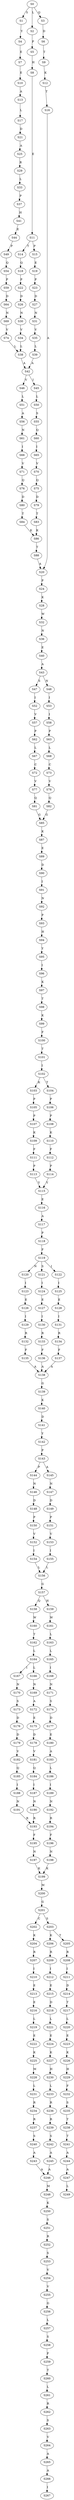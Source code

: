 strict digraph  {
	S0 -> S1 [ label = S ];
	S0 -> S2 [ label = L ];
	S0 -> S3 [ label = Q ];
	S1 -> S4 [ label = Y ];
	S2 -> S5 [ label = P ];
	S3 -> S6 [ label = D ];
	S4 -> S7 [ label = E ];
	S5 -> S8 [ label = H ];
	S6 -> S9 [ label = T ];
	S7 -> S10 [ label = E ];
	S8 -> S11 [ label = E ];
	S9 -> S12 [ label = K ];
	S10 -> S13 [ label = A ];
	S11 -> S14 [ label = T ];
	S11 -> S15 [ label = P ];
	S12 -> S16 [ label = T ];
	S13 -> S17 [ label = L ];
	S14 -> S18 [ label = Q ];
	S15 -> S19 [ label = E ];
	S16 -> S20 [ label = A ];
	S17 -> S21 [ label = D ];
	S18 -> S22 [ label = P ];
	S19 -> S23 [ label = P ];
	S20 -> S24 [ label = P ];
	S21 -> S25 [ label = A ];
	S22 -> S26 [ label = D ];
	S23 -> S27 [ label = D ];
	S24 -> S28 [ label = K ];
	S25 -> S29 [ label = R ];
	S26 -> S30 [ label = N ];
	S27 -> S31 [ label = N ];
	S28 -> S32 [ label = W ];
	S29 -> S33 [ label = L ];
	S30 -> S34 [ label = V ];
	S31 -> S35 [ label = V ];
	S32 -> S36 [ label = N ];
	S33 -> S37 [ label = P ];
	S34 -> S38 [ label = L ];
	S35 -> S39 [ label = L ];
	S36 -> S40 [ label = E ];
	S37 -> S41 [ label = H ];
	S38 -> S42 [ label = A ];
	S39 -> S42 [ label = A ];
	S40 -> S43 [ label = A ];
	S41 -> S44 [ label = E ];
	S42 -> S45 [ label = I ];
	S42 -> S46 [ label = V ];
	S43 -> S47 [ label = S ];
	S43 -> S48 [ label = N ];
	S44 -> S49 [ label = P ];
	S45 -> S50 [ label = L ];
	S46 -> S51 [ label = L ];
	S47 -> S52 [ label = I ];
	S48 -> S53 [ label = I ];
	S49 -> S54 [ label = Q ];
	S50 -> S55 [ label = S ];
	S51 -> S56 [ label = A ];
	S52 -> S57 [ label = V ];
	S53 -> S58 [ label = I ];
	S54 -> S59 [ label = P ];
	S55 -> S60 [ label = Q ];
	S56 -> S61 [ label = N ];
	S57 -> S62 [ label = P ];
	S58 -> S63 [ label = P ];
	S59 -> S64 [ label = D ];
	S60 -> S65 [ label = I ];
	S61 -> S66 [ label = I ];
	S62 -> S67 [ label = L ];
	S63 -> S68 [ label = L ];
	S64 -> S69 [ label = N ];
	S65 -> S70 [ label = V ];
	S66 -> S71 [ label = V ];
	S67 -> S72 [ label = C ];
	S68 -> S73 [ label = C ];
	S69 -> S74 [ label = V ];
	S70 -> S75 [ label = Q ];
	S71 -> S76 [ label = Q ];
	S72 -> S77 [ label = V ];
	S73 -> S78 [ label = V ];
	S74 -> S38 [ label = L ];
	S75 -> S79 [ label = D ];
	S76 -> S80 [ label = D ];
	S77 -> S81 [ label = Q ];
	S78 -> S82 [ label = Q ];
	S79 -> S83 [ label = T ];
	S80 -> S84 [ label = T ];
	S81 -> S85 [ label = G ];
	S82 -> S85 [ label = G ];
	S83 -> S86 [ label = K ];
	S84 -> S86 [ label = K ];
	S85 -> S87 [ label = K ];
	S86 -> S88 [ label = T ];
	S87 -> S89 [ label = E ];
	S88 -> S20 [ label = A ];
	S89 -> S90 [ label = D ];
	S90 -> S91 [ label = I ];
	S91 -> S92 [ label = N ];
	S92 -> S93 [ label = P ];
	S93 -> S94 [ label = H ];
	S94 -> S95 [ label = Y ];
	S95 -> S96 [ label = I ];
	S96 -> S97 [ label = K ];
	S97 -> S98 [ label = T ];
	S98 -> S99 [ label = K ];
	S99 -> S100 [ label = F ];
	S100 -> S101 [ label = T ];
	S101 -> S102 [ label = I ];
	S102 -> S103 [ label = K ];
	S102 -> S104 [ label = T ];
	S103 -> S105 [ label = P ];
	S104 -> S106 [ label = P ];
	S105 -> S107 [ label = P ];
	S106 -> S108 [ label = P ];
	S107 -> S109 [ label = K ];
	S108 -> S110 [ label = K ];
	S109 -> S111 [ label = F ];
	S110 -> S112 [ label = F ];
	S111 -> S113 [ label = P ];
	S112 -> S114 [ label = P ];
	S113 -> S115 [ label = Y ];
	S114 -> S115 [ label = Y ];
	S115 -> S116 [ label = E ];
	S116 -> S117 [ label = A ];
	S117 -> S118 [ label = P ];
	S118 -> S119 [ label = F ];
	S119 -> S120 [ label = N ];
	S119 -> S121 [ label = S ];
	S119 -> S122 [ label = I ];
	S120 -> S123 [ label = I ];
	S121 -> S124 [ label = I ];
	S122 -> S125 [ label = I ];
	S123 -> S126 [ label = E ];
	S124 -> S127 [ label = E ];
	S125 -> S128 [ label = E ];
	S126 -> S129 [ label = I ];
	S127 -> S130 [ label = I ];
	S128 -> S131 [ label = I ];
	S129 -> S132 [ label = R ];
	S130 -> S133 [ label = R ];
	S131 -> S134 [ label = R ];
	S132 -> S135 [ label = F ];
	S133 -> S136 [ label = F ];
	S134 -> S137 [ label = F ];
	S135 -> S138 [ label = A ];
	S136 -> S138 [ label = A ];
	S137 -> S138 [ label = A ];
	S138 -> S139 [ label = G ];
	S139 -> S140 [ label = K ];
	S140 -> S141 [ label = D ];
	S141 -> S142 [ label = Y ];
	S142 -> S143 [ label = P ];
	S143 -> S144 [ label = P ];
	S143 -> S145 [ label = A ];
	S144 -> S146 [ label = N ];
	S145 -> S147 [ label = N ];
	S146 -> S148 [ label = D ];
	S147 -> S149 [ label = D ];
	S148 -> S150 [ label = P ];
	S149 -> S151 [ label = P ];
	S150 -> S152 [ label = V ];
	S151 -> S153 [ label = V ];
	S152 -> S154 [ label = I ];
	S153 -> S155 [ label = I ];
	S154 -> S156 [ label = L ];
	S155 -> S156 [ label = L ];
	S156 -> S157 [ label = G ];
	S157 -> S158 [ label = Q ];
	S157 -> S159 [ label = H ];
	S158 -> S160 [ label = W ];
	S159 -> S161 [ label = W ];
	S160 -> S162 [ label = T ];
	S161 -> S163 [ label = L ];
	S162 -> S164 [ label = L ];
	S163 -> S165 [ label = L ];
	S164 -> S166 [ label = L ];
	S164 -> S167 [ label = I ];
	S165 -> S168 [ label = I ];
	S166 -> S169 [ label = N ];
	S167 -> S170 [ label = N ];
	S168 -> S171 [ label = N ];
	S169 -> S172 [ label = A ];
	S170 -> S173 [ label = S ];
	S171 -> S174 [ label = S ];
	S172 -> S175 [ label = E ];
	S173 -> S176 [ label = D ];
	S174 -> S177 [ label = D ];
	S175 -> S178 [ label = D ];
	S176 -> S179 [ label = D ];
	S177 -> S180 [ label = E ];
	S178 -> S181 [ label = V ];
	S179 -> S182 [ label = V ];
	S180 -> S183 [ label = A ];
	S181 -> S184 [ label = Q ];
	S182 -> S185 [ label = Q ];
	S183 -> S186 [ label = L ];
	S184 -> S187 [ label = I ];
	S185 -> S188 [ label = I ];
	S186 -> S189 [ label = I ];
	S187 -> S190 [ label = N ];
	S188 -> S191 [ label = N ];
	S189 -> S192 [ label = N ];
	S190 -> S193 [ label = R ];
	S191 -> S193 [ label = R ];
	S192 -> S194 [ label = R ];
	S193 -> S195 [ label = F ];
	S194 -> S196 [ label = F ];
	S195 -> S197 [ label = N ];
	S196 -> S198 [ label = N ];
	S197 -> S199 [ label = K ];
	S198 -> S199 [ label = K ];
	S199 -> S200 [ label = M ];
	S200 -> S201 [ label = G ];
	S201 -> S202 [ label = C ];
	S201 -> S203 [ label = S ];
	S202 -> S204 [ label = K ];
	S203 -> S205 [ label = T ];
	S203 -> S206 [ label = K ];
	S204 -> S207 [ label = R ];
	S205 -> S208 [ label = R ];
	S206 -> S209 [ label = R ];
	S207 -> S210 [ label = I ];
	S208 -> S211 [ label = I ];
	S209 -> S212 [ label = I ];
	S210 -> S213 [ label = E ];
	S211 -> S214 [ label = D ];
	S212 -> S215 [ label = E ];
	S213 -> S216 [ label = E ];
	S214 -> S217 [ label = T ];
	S215 -> S218 [ label = D ];
	S216 -> S219 [ label = L ];
	S217 -> S220 [ label = L ];
	S218 -> S221 [ label = L ];
	S219 -> S222 [ label = E ];
	S220 -> S223 [ label = E ];
	S221 -> S224 [ label = E ];
	S222 -> S225 [ label = K ];
	S223 -> S226 [ label = K ];
	S224 -> S227 [ label = K ];
	S225 -> S228 [ label = M ];
	S226 -> S229 [ label = H ];
	S227 -> S230 [ label = H ];
	S228 -> S231 [ label = L ];
	S229 -> S232 [ label = F ];
	S230 -> S233 [ label = L ];
	S231 -> S234 [ label = R ];
	S232 -> S235 [ label = S ];
	S233 -> S236 [ label = R ];
	S234 -> S237 [ label = R ];
	S235 -> S238 [ label = T ];
	S236 -> S239 [ label = R ];
	S237 -> S240 [ label = S ];
	S238 -> S241 [ label = T ];
	S239 -> S242 [ label = S ];
	S240 -> S243 [ label = A ];
	S241 -> S244 [ label = A ];
	S242 -> S245 [ label = A ];
	S243 -> S246 [ label = A ];
	S244 -> S247 [ label = A ];
	S245 -> S246 [ label = A ];
	S246 -> S248 [ label = M ];
	S247 -> S249 [ label = L ];
	S248 -> S250 [ label = K ];
	S250 -> S251 [ label = S ];
	S251 -> S252 [ label = R ];
	S252 -> S253 [ label = S ];
	S253 -> S254 [ label = V ];
	S254 -> S255 [ label = V ];
	S255 -> S256 [ label = G ];
	S256 -> S257 [ label = L ];
	S257 -> S258 [ label = S ];
	S258 -> S259 [ label = F ];
	S259 -> S260 [ label = T ];
	S260 -> S261 [ label = L ];
	S261 -> S262 [ label = R ];
	S262 -> S263 [ label = S ];
	S263 -> S264 [ label = V ];
	S264 -> S265 [ label = A ];
	S265 -> S266 [ label = A ];
	S266 -> S267 [ label = I ];
}
